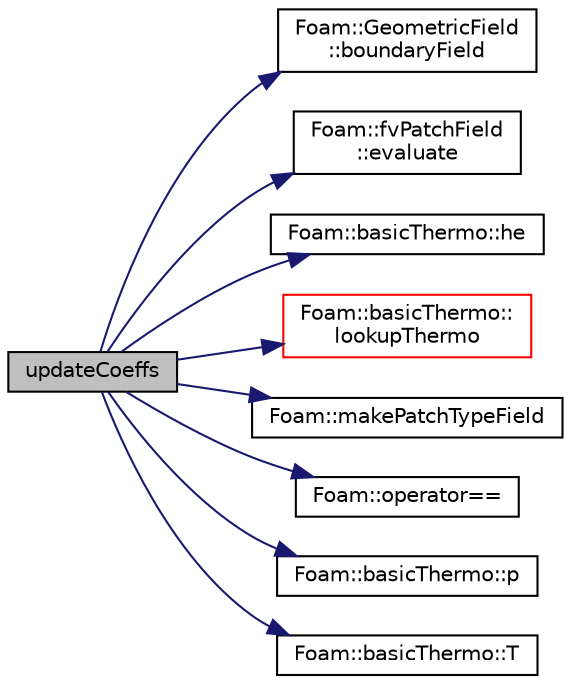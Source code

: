 digraph "updateCoeffs"
{
  bgcolor="transparent";
  edge [fontname="Helvetica",fontsize="10",labelfontname="Helvetica",labelfontsize="10"];
  node [fontname="Helvetica",fontsize="10",shape=record];
  rankdir="LR";
  Node1 [label="updateCoeffs",height=0.2,width=0.4,color="black", fillcolor="grey75", style="filled", fontcolor="black"];
  Node1 -> Node2 [color="midnightblue",fontsize="10",style="solid",fontname="Helvetica"];
  Node2 [label="Foam::GeometricField\l::boundaryField",height=0.2,width=0.4,color="black",URL="$a00924.html#a3c6c1a789b48ea0c5e8bff64f9c14f2d",tooltip="Return reference to GeometricBoundaryField. "];
  Node1 -> Node3 [color="midnightblue",fontsize="10",style="solid",fontname="Helvetica"];
  Node3 [label="Foam::fvPatchField\l::evaluate",height=0.2,width=0.4,color="black",URL="$a00889.html#a3b59c070ab0408e3bbb21927540159f4",tooltip="Evaluate the patch field, sets Updated to false. "];
  Node1 -> Node4 [color="midnightblue",fontsize="10",style="solid",fontname="Helvetica"];
  Node4 [label="Foam::basicThermo::he",height=0.2,width=0.4,color="black",URL="$a00125.html#a662d59ddd0d78a76cd9838b63db0dc27",tooltip="Enthalpy/Internal energy [J/kg]. "];
  Node1 -> Node5 [color="midnightblue",fontsize="10",style="solid",fontname="Helvetica"];
  Node5 [label="Foam::basicThermo::\llookupThermo",height=0.2,width=0.4,color="red",URL="$a00125.html#a5e08ffb0c5604498e79b10e504b3fb67",tooltip="Generic lookup for each of the related thermodynamics packages. "];
  Node1 -> Node6 [color="midnightblue",fontsize="10",style="solid",fontname="Helvetica"];
  Node6 [label="Foam::makePatchTypeField",height=0.2,width=0.4,color="black",URL="$a10742.html#a44a8c9a8ab08f6bf1f84bf3dab3f82a2"];
  Node1 -> Node7 [color="midnightblue",fontsize="10",style="solid",fontname="Helvetica"];
  Node7 [label="Foam::operator==",height=0.2,width=0.4,color="black",URL="$a10742.html#a28a45d2e3cca6152b024de57575abbf1"];
  Node1 -> Node8 [color="midnightblue",fontsize="10",style="solid",fontname="Helvetica"];
  Node8 [label="Foam::basicThermo::p",height=0.2,width=0.4,color="black",URL="$a00125.html#a559539638a23431ca4b538c03b46e746",tooltip="Pressure [Pa]. "];
  Node1 -> Node9 [color="midnightblue",fontsize="10",style="solid",fontname="Helvetica"];
  Node9 [label="Foam::basicThermo::T",height=0.2,width=0.4,color="black",URL="$a00125.html#a46dd791e59e58c5363db6b9cf0323e74",tooltip="Temperature [K]. "];
}
